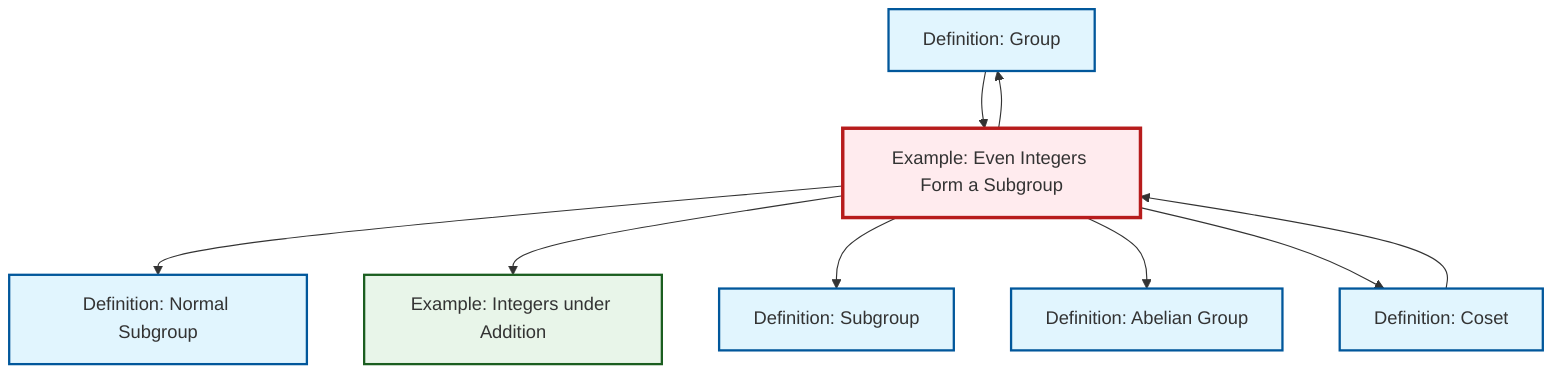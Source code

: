 graph TD
    classDef definition fill:#e1f5fe,stroke:#01579b,stroke-width:2px
    classDef theorem fill:#f3e5f5,stroke:#4a148c,stroke-width:2px
    classDef axiom fill:#fff3e0,stroke:#e65100,stroke-width:2px
    classDef example fill:#e8f5e9,stroke:#1b5e20,stroke-width:2px
    classDef current fill:#ffebee,stroke:#b71c1c,stroke-width:3px
    def-group["Definition: Group"]:::definition
    ex-integers-addition["Example: Integers under Addition"]:::example
    ex-even-integers-subgroup["Example: Even Integers Form a Subgroup"]:::example
    def-subgroup["Definition: Subgroup"]:::definition
    def-normal-subgroup["Definition: Normal Subgroup"]:::definition
    def-abelian-group["Definition: Abelian Group"]:::definition
    def-coset["Definition: Coset"]:::definition
    ex-even-integers-subgroup --> def-group
    ex-even-integers-subgroup --> def-normal-subgroup
    def-coset --> ex-even-integers-subgroup
    ex-even-integers-subgroup --> ex-integers-addition
    ex-even-integers-subgroup --> def-subgroup
    ex-even-integers-subgroup --> def-abelian-group
    ex-even-integers-subgroup --> def-coset
    def-group --> ex-even-integers-subgroup
    class ex-even-integers-subgroup current